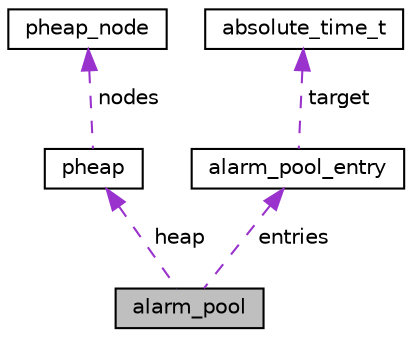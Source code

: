 digraph "alarm_pool"
{
 // LATEX_PDF_SIZE
  edge [fontname="Helvetica",fontsize="10",labelfontname="Helvetica",labelfontsize="10"];
  node [fontname="Helvetica",fontsize="10",shape=record];
  Node1 [label="alarm_pool",height=0.2,width=0.4,color="black", fillcolor="grey75", style="filled", fontcolor="black",tooltip=" "];
  Node2 -> Node1 [dir="back",color="darkorchid3",fontsize="10",style="dashed",label=" heap" ,fontname="Helvetica"];
  Node2 [label="pheap",height=0.2,width=0.4,color="black", fillcolor="white", style="filled",URL="$structpheap.html",tooltip=" "];
  Node3 -> Node2 [dir="back",color="darkorchid3",fontsize="10",style="dashed",label=" nodes" ,fontname="Helvetica"];
  Node3 [label="pheap_node",height=0.2,width=0.4,color="black", fillcolor="white", style="filled",URL="$structpheap__node.html",tooltip=" "];
  Node4 -> Node1 [dir="back",color="darkorchid3",fontsize="10",style="dashed",label=" entries" ,fontname="Helvetica"];
  Node4 [label="alarm_pool_entry",height=0.2,width=0.4,color="black", fillcolor="white", style="filled",URL="$structalarm__pool__entry.html",tooltip=" "];
  Node5 -> Node4 [dir="back",color="darkorchid3",fontsize="10",style="dashed",label=" target" ,fontname="Helvetica"];
  Node5 [label="absolute_time_t",height=0.2,width=0.4,color="black", fillcolor="white", style="filled",URL="$structabsolute__time__t.html",tooltip=" "];
}

